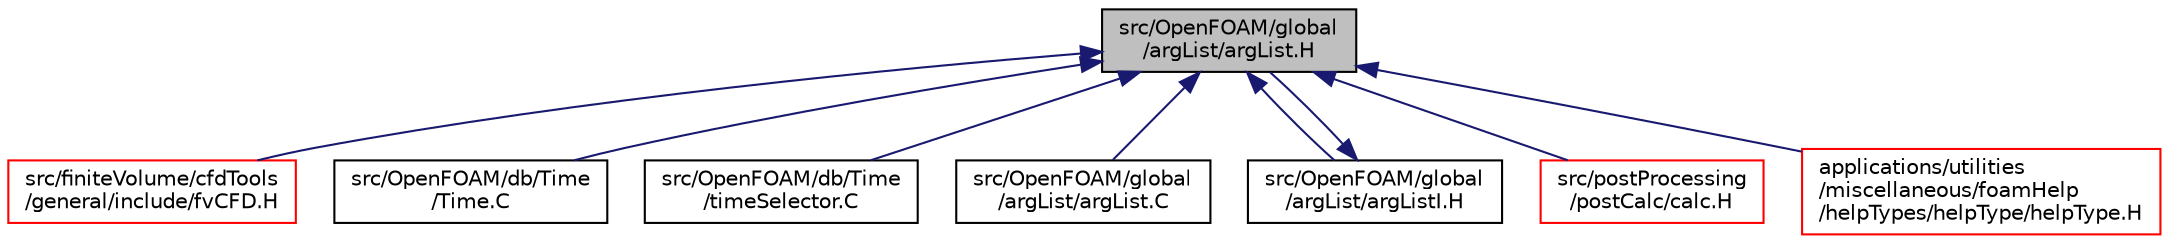 digraph "src/OpenFOAM/global/argList/argList.H"
{
  bgcolor="transparent";
  edge [fontname="Helvetica",fontsize="10",labelfontname="Helvetica",labelfontsize="10"];
  node [fontname="Helvetica",fontsize="10",shape=record];
  Node1 [label="src/OpenFOAM/global\l/argList/argList.H",height=0.2,width=0.4,color="black", fillcolor="grey75", style="filled", fontcolor="black"];
  Node1 -> Node2 [dir="back",color="midnightblue",fontsize="10",style="solid",fontname="Helvetica"];
  Node2 [label="src/finiteVolume/cfdTools\l/general/include/fvCFD.H",height=0.2,width=0.4,color="red",URL="$a05079.html"];
  Node1 -> Node3 [dir="back",color="midnightblue",fontsize="10",style="solid",fontname="Helvetica"];
  Node3 [label="src/OpenFOAM/db/Time\l/Time.C",height=0.2,width=0.4,color="black",URL="$a07854.html"];
  Node1 -> Node4 [dir="back",color="midnightblue",fontsize="10",style="solid",fontname="Helvetica"];
  Node4 [label="src/OpenFOAM/db/Time\l/timeSelector.C",height=0.2,width=0.4,color="black",URL="$a07859.html"];
  Node1 -> Node5 [dir="back",color="midnightblue",fontsize="10",style="solid",fontname="Helvetica"];
  Node5 [label="src/OpenFOAM/global\l/argList/argList.C",height=0.2,width=0.4,color="black",URL="$a08147.html"];
  Node1 -> Node6 [dir="back",color="midnightblue",fontsize="10",style="solid",fontname="Helvetica"];
  Node6 [label="src/OpenFOAM/global\l/argList/argListI.H",height=0.2,width=0.4,color="black",URL="$a08149.html"];
  Node6 -> Node1 [dir="back",color="midnightblue",fontsize="10",style="solid",fontname="Helvetica"];
  Node1 -> Node7 [dir="back",color="midnightblue",fontsize="10",style="solid",fontname="Helvetica"];
  Node7 [label="src/postProcessing\l/postCalc/calc.H",height=0.2,width=0.4,color="red",URL="$a09415.html",tooltip="Function prototype for all simple post-processing functions e.g. calcDivPhi, calcMagU etc..."];
  Node1 -> Node8 [dir="back",color="midnightblue",fontsize="10",style="solid",fontname="Helvetica"];
  Node8 [label="applications/utilities\l/miscellaneous/foamHelp\l/helpTypes/helpType/helpType.H",height=0.2,width=0.4,color="red",URL="$a04216.html"];
}
